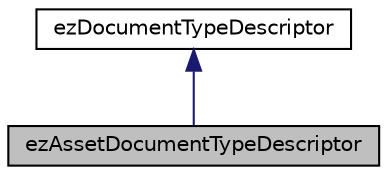 digraph "ezAssetDocumentTypeDescriptor"
{
 // LATEX_PDF_SIZE
  edge [fontname="Helvetica",fontsize="10",labelfontname="Helvetica",labelfontsize="10"];
  node [fontname="Helvetica",fontsize="10",shape=record];
  Node1 [label="ezAssetDocumentTypeDescriptor",height=0.2,width=0.4,color="black", fillcolor="grey75", style="filled", fontcolor="black",tooltip=" "];
  Node2 -> Node1 [dir="back",color="midnightblue",fontsize="10",style="solid",fontname="Helvetica"];
  Node2 [label="ezDocumentTypeDescriptor",height=0.2,width=0.4,color="black", fillcolor="white", style="filled",URL="$d6/d0c/structez_document_type_descriptor.htm",tooltip=" "];
}
